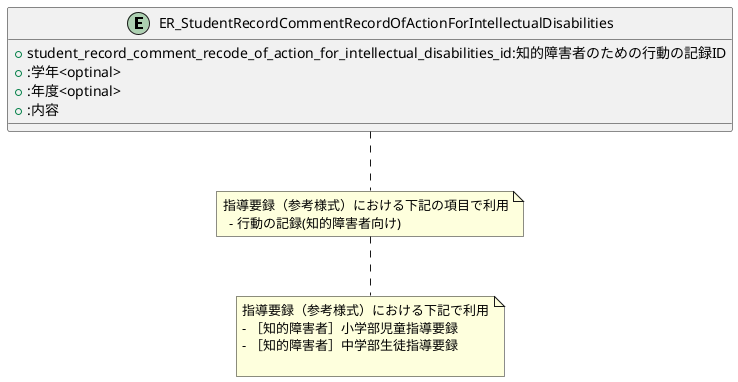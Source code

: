 @startuml

entity "ER_StudentRecordCommentRecordOfActionForIntellectualDisabilities"{
    + student_record_comment_recode_of_action_for_intellectual_disabilities_id:知的障害者のための行動の記録ID
    + :学年<optinal>
    + :年度<optinal>
    + :内容
}

note bottom
指導要録（参考様式）における下記の項目で利用
  - 行動の記録(知的障害者向け)
end note

note bottom
指導要録（参考様式）における下記で利用
- ［知的障害者］小学部児童指導要録
- ［知的障害者］中学部生徒指導要録

end note

@enduml